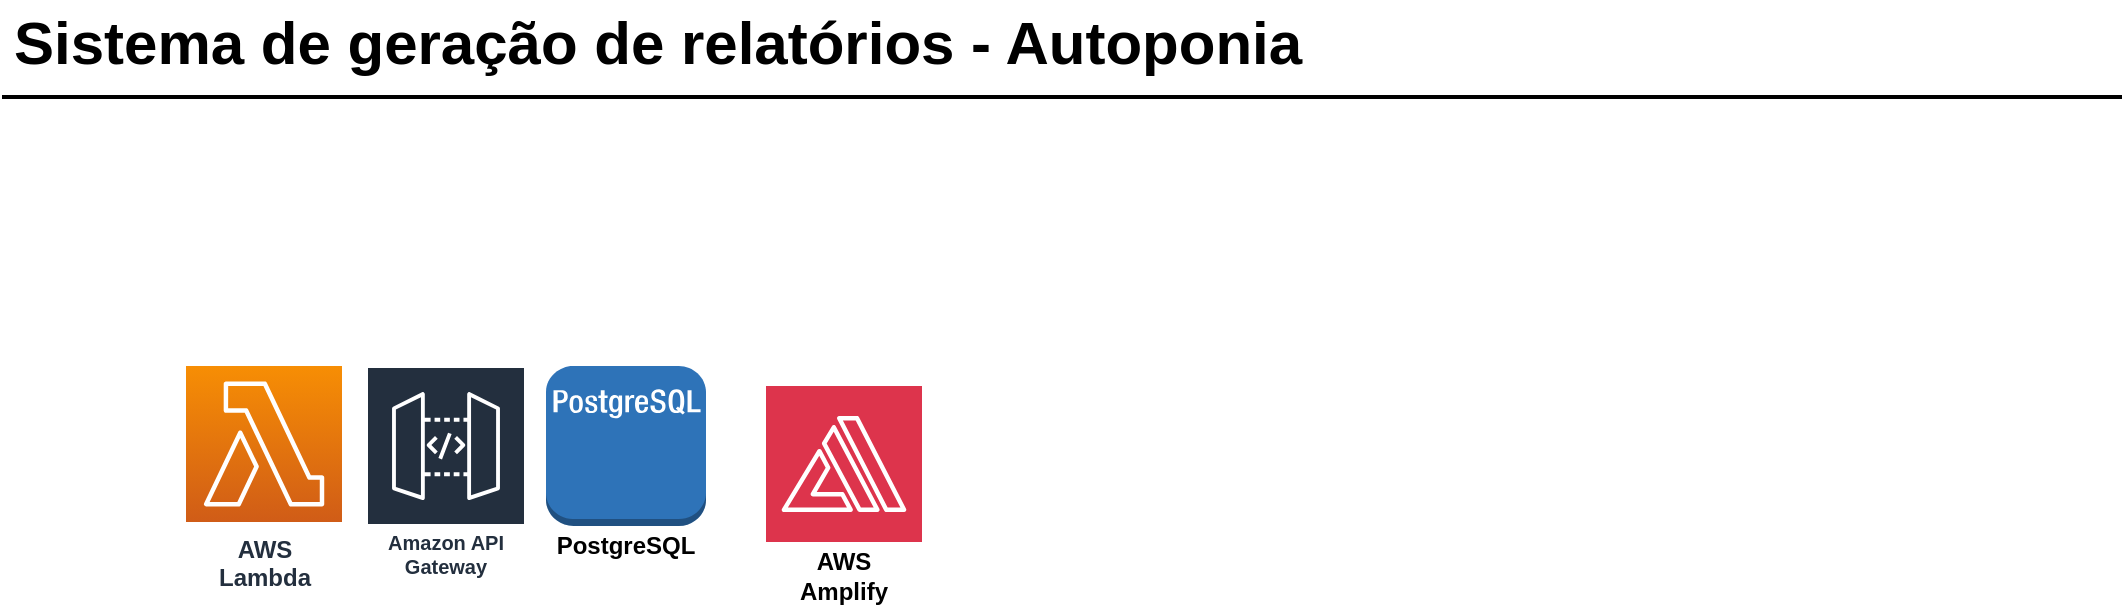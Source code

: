<mxfile version="22.0.4" type="github">
  <diagram id="Ht1M8jgEwFfnCIfOTk4-" name="Page-1">
    <mxGraphModel dx="1509" dy="798" grid="1" gridSize="10" guides="1" tooltips="1" connect="1" arrows="1" fold="1" page="1" pageScale="1" pageWidth="827" pageHeight="1169" math="0" shadow="0">
      <root>
        <mxCell id="0" />
        <mxCell id="1" parent="0" />
        <mxCell id="-QjtrjUzRDEMRZ5MF8oH-47" value="Sistema de geração de relatórios - Autoponia" style="text;html=1;resizable=0;points=[];autosize=1;align=left;verticalAlign=top;spacingTop=-4;fontSize=30;fontStyle=1" parent="1" vertex="1">
          <mxGeometry x="12" y="97.5" width="670" height="40" as="geometry" />
        </mxCell>
        <mxCell id="SCVMTBWpLvtzJIhz15lM-1" value="" style="line;strokeWidth=2;html=1;fontSize=14;" parent="1" vertex="1">
          <mxGeometry x="8" y="140.5" width="1060" height="10" as="geometry" />
        </mxCell>
        <mxCell id="m81VOFT7p1MX3ARJbKn8-2" value="&lt;b&gt;AWS&lt;br style=&quot;border-color: var(--border-color);&quot;&gt;Lambda&lt;/b&gt;" style="outlineConnect=0;fontColor=#232F3E;gradientColor=#F78E04;gradientDirection=north;fillColor=#D05C17;strokeColor=#ffffff;dashed=0;verticalLabelPosition=bottom;verticalAlign=top;align=center;html=1;fontSize=12;fontStyle=0;aspect=fixed;shape=mxgraph.aws4.resourceIcon;resIcon=mxgraph.aws4.lambda;labelBackgroundColor=#ffffff;" vertex="1" parent="1">
          <mxGeometry x="100" y="280" width="78" height="78" as="geometry" />
        </mxCell>
        <mxCell id="m81VOFT7p1MX3ARJbKn8-10" value="Amazon API Gateway" style="sketch=0;outlineConnect=0;fontColor=#232F3E;gradientColor=none;strokeColor=#ffffff;fillColor=#232F3E;dashed=0;verticalLabelPosition=middle;verticalAlign=bottom;align=center;html=1;whiteSpace=wrap;fontSize=10;fontStyle=1;spacing=3;shape=mxgraph.aws4.productIcon;prIcon=mxgraph.aws4.api_gateway;" vertex="1" parent="1">
          <mxGeometry x="190" y="280" width="80" height="110" as="geometry" />
        </mxCell>
        <mxCell id="m81VOFT7p1MX3ARJbKn8-12" value="" style="group" vertex="1" connectable="0" parent="1">
          <mxGeometry x="280" y="280" width="80" height="105" as="geometry" />
        </mxCell>
        <mxCell id="m81VOFT7p1MX3ARJbKn8-5" value="" style="outlineConnect=0;dashed=0;verticalLabelPosition=bottom;verticalAlign=top;align=center;html=1;shape=mxgraph.aws3.postgre_sql_instance;fillColor=#2E73B8;gradientColor=none;" vertex="1" parent="m81VOFT7p1MX3ARJbKn8-12">
          <mxGeometry width="80" height="80" as="geometry" />
        </mxCell>
        <mxCell id="m81VOFT7p1MX3ARJbKn8-8" value="PostgreSQL" style="text;html=1;strokeColor=none;fillColor=none;align=center;verticalAlign=middle;whiteSpace=wrap;rounded=0;fontStyle=1" vertex="1" parent="m81VOFT7p1MX3ARJbKn8-12">
          <mxGeometry x="10" y="75" width="60" height="30" as="geometry" />
        </mxCell>
        <mxCell id="m81VOFT7p1MX3ARJbKn8-16" value="" style="group" vertex="1" connectable="0" parent="1">
          <mxGeometry x="390" y="290" width="78" height="110" as="geometry" />
        </mxCell>
        <mxCell id="m81VOFT7p1MX3ARJbKn8-11" value="" style="sketch=0;points=[[0,0,0],[0.25,0,0],[0.5,0,0],[0.75,0,0],[1,0,0],[0,1,0],[0.25,1,0],[0.5,1,0],[0.75,1,0],[1,1,0],[0,0.25,0],[0,0.5,0],[0,0.75,0],[1,0.25,0],[1,0.5,0],[1,0.75,0]];outlineConnect=0;fontColor=#232F3E;fillColor=#DD344C;strokeColor=#ffffff;dashed=0;verticalLabelPosition=bottom;verticalAlign=top;align=center;html=1;fontSize=12;fontStyle=0;aspect=fixed;shape=mxgraph.aws4.resourceIcon;resIcon=mxgraph.aws4.amplify;" vertex="1" parent="m81VOFT7p1MX3ARJbKn8-16">
          <mxGeometry width="78" height="78" as="geometry" />
        </mxCell>
        <mxCell id="m81VOFT7p1MX3ARJbKn8-13" value="AWS Amplify" style="text;html=1;strokeColor=none;fillColor=none;align=center;verticalAlign=middle;whiteSpace=wrap;rounded=0;fontStyle=1" vertex="1" parent="m81VOFT7p1MX3ARJbKn8-16">
          <mxGeometry x="9" y="80" width="60" height="30" as="geometry" />
        </mxCell>
      </root>
    </mxGraphModel>
  </diagram>
</mxfile>

